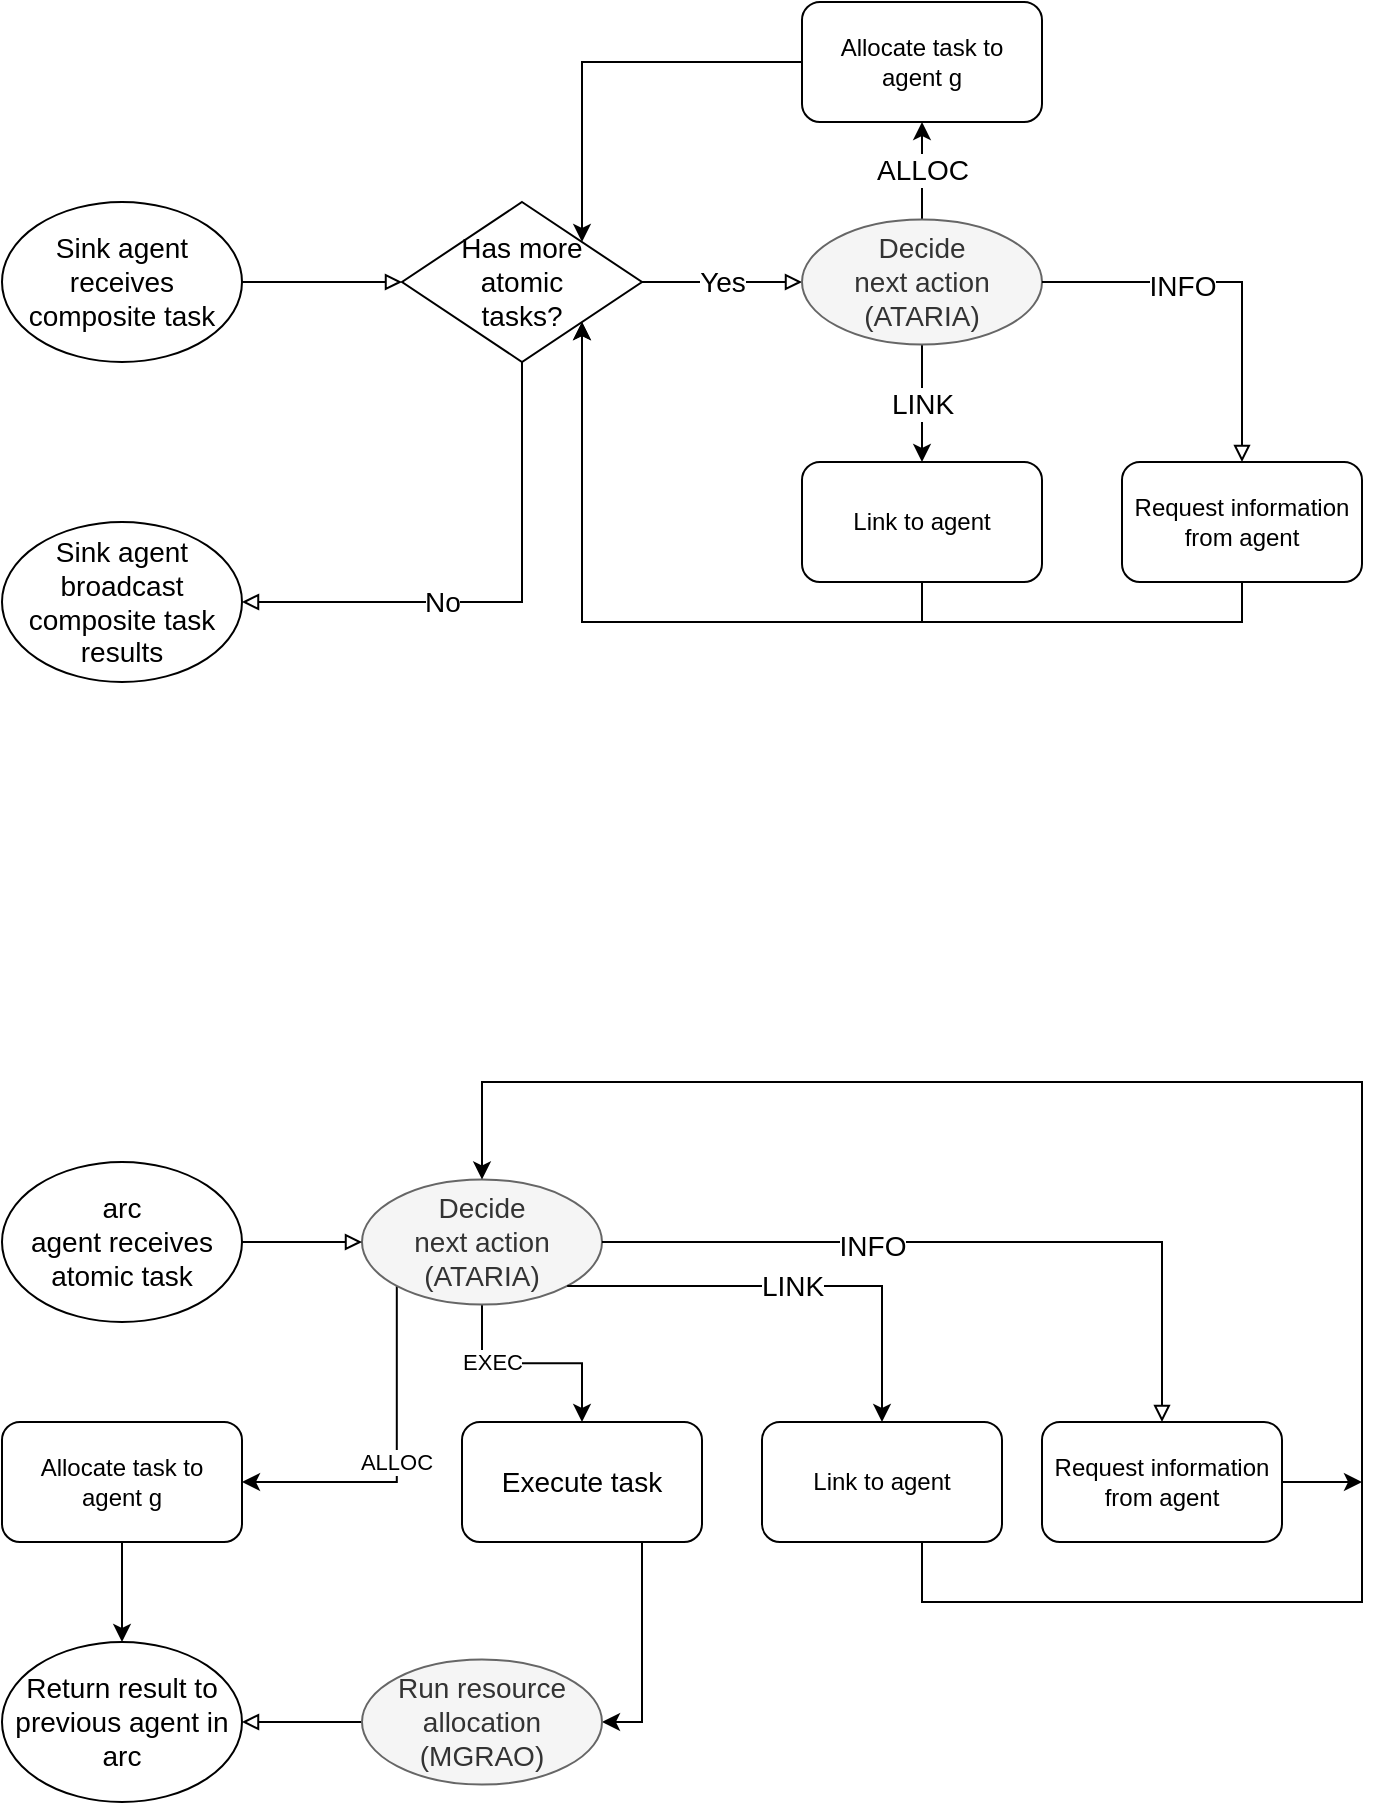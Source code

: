<mxfile version="13.0.3" type="device"><diagram id="C5RBs43oDa-KdzZeNtuy" name="Page-1"><mxGraphModel dx="2407" dy="2343" grid="1" gridSize="10" guides="1" tooltips="1" connect="1" arrows="1" fold="1" page="1" pageScale="1" pageWidth="827" pageHeight="1169" math="1" shadow="0"><root><mxCell id="WIyWlLk6GJQsqaUBKTNV-0"/><mxCell id="WIyWlLk6GJQsqaUBKTNV-1" parent="WIyWlLk6GJQsqaUBKTNV-0"/><mxCell id="ssV2FOtLgtWsP6kgQDFu-53" style="edgeStyle=orthogonalEdgeStyle;rounded=0;orthogonalLoop=1;jettySize=auto;html=1;entryX=0;entryY=0.5;entryDx=0;entryDy=0;endArrow=block;endFill=0;fontSize=14;" parent="WIyWlLk6GJQsqaUBKTNV-1" source="ssV2FOtLgtWsP6kgQDFu-0" target="ssV2FOtLgtWsP6kgQDFu-52" edge="1"><mxGeometry relative="1" as="geometry"/></mxCell><mxCell id="ssV2FOtLgtWsP6kgQDFu-0" value="Sink agent receives composite task" style="ellipse;whiteSpace=wrap;html=1;fontSize=14;" parent="WIyWlLk6GJQsqaUBKTNV-1" vertex="1"><mxGeometry x="-40" y="-640" width="120" height="80" as="geometry"/></mxCell><mxCell id="ssV2FOtLgtWsP6kgQDFu-27" value="Yes" style="edgeStyle=orthogonalEdgeStyle;rounded=0;orthogonalLoop=1;jettySize=auto;html=1;entryX=0;entryY=0.5;entryDx=0;entryDy=0;endArrow=block;endFill=0;exitX=1;exitY=0.5;exitDx=0;exitDy=0;fontSize=14;" parent="WIyWlLk6GJQsqaUBKTNV-1" source="ssV2FOtLgtWsP6kgQDFu-52" target="ssV2FOtLgtWsP6kgQDFu-37" edge="1"><mxGeometry relative="1" as="geometry"><mxPoint x="220" y="-560" as="sourcePoint"/><mxPoint x="220" y="-480" as="targetPoint"/></mxGeometry></mxCell><mxCell id="ujvmR3M6VsunWijk0EcX-56" value="ALLOC" style="edgeStyle=orthogonalEdgeStyle;rounded=0;orthogonalLoop=1;jettySize=auto;html=1;exitX=0.5;exitY=0;exitDx=0;exitDy=0;entryX=0.5;entryY=1;entryDx=0;entryDy=0;fontSize=14;" parent="WIyWlLk6GJQsqaUBKTNV-1" source="ssV2FOtLgtWsP6kgQDFu-37" target="ujvmR3M6VsunWijk0EcX-54" edge="1"><mxGeometry relative="1" as="geometry"/></mxCell><mxCell id="ujvmR3M6VsunWijk0EcX-57" value="LINK" style="edgeStyle=orthogonalEdgeStyle;rounded=0;orthogonalLoop=1;jettySize=auto;html=1;entryX=0.5;entryY=0;entryDx=0;entryDy=0;fontSize=14;exitX=0.5;exitY=1;exitDx=0;exitDy=0;" parent="WIyWlLk6GJQsqaUBKTNV-1" source="ssV2FOtLgtWsP6kgQDFu-37" target="ujvmR3M6VsunWijk0EcX-53" edge="1"><mxGeometry relative="1" as="geometry"/></mxCell><mxCell id="ssV2FOtLgtWsP6kgQDFu-37" value="Decide&lt;br&gt;next action (ATARIA)" style="ellipse;whiteSpace=wrap;html=1;fillColor=#f5f5f5;strokeColor=#666666;fontColor=#333333;fontStyle=0;fontSize=14;" parent="WIyWlLk6GJQsqaUBKTNV-1" vertex="1"><mxGeometry x="360" y="-631.25" width="120" height="62.5" as="geometry"/></mxCell><mxCell id="ssV2FOtLgtWsP6kgQDFu-54" value="No" style="edgeStyle=orthogonalEdgeStyle;rounded=0;orthogonalLoop=1;jettySize=auto;html=1;exitX=0.5;exitY=1;exitDx=0;exitDy=0;endArrow=block;endFill=0;entryX=1;entryY=0.5;entryDx=0;entryDy=0;fontSize=14;" parent="WIyWlLk6GJQsqaUBKTNV-1" source="ssV2FOtLgtWsP6kgQDFu-52" target="ssV2FOtLgtWsP6kgQDFu-55" edge="1"><mxGeometry x="0.231" relative="1" as="geometry"><mxPoint x="210" y="-500" as="targetPoint"/><mxPoint as="offset"/></mxGeometry></mxCell><mxCell id="ssV2FOtLgtWsP6kgQDFu-52" value="Has more&lt;br&gt;atomic&lt;br&gt;tasks?" style="rhombus;whiteSpace=wrap;html=1;fontSize=14;" parent="WIyWlLk6GJQsqaUBKTNV-1" vertex="1"><mxGeometry x="160" y="-640" width="120" height="80" as="geometry"/></mxCell><mxCell id="ssV2FOtLgtWsP6kgQDFu-55" value="Sink agent broadcast composite task results" style="ellipse;whiteSpace=wrap;html=1;fontSize=14;" parent="WIyWlLk6GJQsqaUBKTNV-1" vertex="1"><mxGeometry x="-40" y="-480" width="120" height="80" as="geometry"/></mxCell><mxCell id="ujvmR3M6VsunWijk0EcX-2" value="arc&lt;br&gt;agent receives atomic task" style="ellipse;whiteSpace=wrap;html=1;fontSize=14;" parent="WIyWlLk6GJQsqaUBKTNV-1" vertex="1"><mxGeometry x="-40" y="-160" width="120" height="80" as="geometry"/></mxCell><mxCell id="iOzu0zs6psPY8I0whM0P-2" value="ALLOC" style="edgeStyle=orthogonalEdgeStyle;rounded=0;orthogonalLoop=1;jettySize=auto;html=1;entryX=1;entryY=0.5;entryDx=0;entryDy=0;exitX=0;exitY=1;exitDx=0;exitDy=0;" edge="1" parent="WIyWlLk6GJQsqaUBKTNV-1" source="ujvmR3M6VsunWijk0EcX-7" target="ujvmR3M6VsunWijk0EcX-47"><mxGeometry relative="1" as="geometry"><Array as="points"><mxPoint x="157"/></Array></mxGeometry></mxCell><mxCell id="iOzu0zs6psPY8I0whM0P-3" style="edgeStyle=orthogonalEdgeStyle;rounded=0;orthogonalLoop=1;jettySize=auto;html=1;exitX=0.5;exitY=1;exitDx=0;exitDy=0;" edge="1" parent="WIyWlLk6GJQsqaUBKTNV-1" source="ujvmR3M6VsunWijk0EcX-7" target="ujvmR3M6VsunWijk0EcX-41"><mxGeometry relative="1" as="geometry"/></mxCell><mxCell id="iOzu0zs6psPY8I0whM0P-18" value="EXEC" style="edgeLabel;html=1;align=center;verticalAlign=middle;resizable=0;points=[];" vertex="1" connectable="0" parent="iOzu0zs6psPY8I0whM0P-3"><mxGeometry x="-0.375" y="1" relative="1" as="geometry"><mxPoint as="offset"/></mxGeometry></mxCell><mxCell id="ujvmR3M6VsunWijk0EcX-7" value="Decide&lt;br&gt;next action (ATARIA)" style="ellipse;whiteSpace=wrap;html=1;fillColor=#f5f5f5;strokeColor=#666666;fontColor=#333333;fontStyle=0;fontSize=14;" parent="WIyWlLk6GJQsqaUBKTNV-1" vertex="1"><mxGeometry x="140" y="-151.25" width="120" height="62.5" as="geometry"/></mxCell><mxCell id="ujvmR3M6VsunWijk0EcX-15" style="edgeStyle=orthogonalEdgeStyle;rounded=0;orthogonalLoop=1;jettySize=auto;html=1;exitX=0;exitY=0.5;exitDx=0;exitDy=0;endArrow=block;endFill=0;entryX=1;entryY=0.5;entryDx=0;entryDy=0;fontSize=14;" parent="WIyWlLk6GJQsqaUBKTNV-1" source="ujvmR3M6VsunWijk0EcX-45" target="ujvmR3M6VsunWijk0EcX-17" edge="1"><mxGeometry relative="1" as="geometry"><mxPoint x="100" y="8.75" as="targetPoint"/></mxGeometry></mxCell><mxCell id="ujvmR3M6VsunWijk0EcX-17" value="Return result to previous agent in arc" style="ellipse;whiteSpace=wrap;html=1;fontSize=14;" parent="WIyWlLk6GJQsqaUBKTNV-1" vertex="1"><mxGeometry x="-40" y="80" width="120" height="80" as="geometry"/></mxCell><mxCell id="iOzu0zs6psPY8I0whM0P-17" style="edgeStyle=orthogonalEdgeStyle;rounded=0;orthogonalLoop=1;jettySize=auto;html=1;exitX=0.75;exitY=1;exitDx=0;exitDy=0;entryX=1;entryY=0.5;entryDx=0;entryDy=0;" edge="1" parent="WIyWlLk6GJQsqaUBKTNV-1" source="ujvmR3M6VsunWijk0EcX-41" target="ujvmR3M6VsunWijk0EcX-45"><mxGeometry relative="1" as="geometry"/></mxCell><mxCell id="ujvmR3M6VsunWijk0EcX-41" value="Execute task" style="rounded=1;whiteSpace=wrap;html=1;fontSize=14;" parent="WIyWlLk6GJQsqaUBKTNV-1" vertex="1"><mxGeometry x="190" y="-30" width="120" height="60" as="geometry"/></mxCell><mxCell id="iOzu0zs6psPY8I0whM0P-0" style="edgeStyle=orthogonalEdgeStyle;rounded=0;orthogonalLoop=1;jettySize=auto;html=1;entryX=0.5;entryY=0;entryDx=0;entryDy=0;" edge="1" parent="WIyWlLk6GJQsqaUBKTNV-1" source="ujvmR3M6VsunWijk0EcX-47" target="ujvmR3M6VsunWijk0EcX-17"><mxGeometry relative="1" as="geometry"/></mxCell><mxCell id="ujvmR3M6VsunWijk0EcX-47" value="Allocate task to&lt;br&gt;agent g" style="rounded=1;whiteSpace=wrap;html=1;" parent="WIyWlLk6GJQsqaUBKTNV-1" vertex="1"><mxGeometry x="-40" y="-30" width="120" height="60" as="geometry"/></mxCell><mxCell id="ujvmR3M6VsunWijk0EcX-60" style="edgeStyle=orthogonalEdgeStyle;rounded=0;orthogonalLoop=1;jettySize=auto;html=1;exitX=0.5;exitY=1;exitDx=0;exitDy=0;entryX=1;entryY=1;entryDx=0;entryDy=0;fontSize=14;" parent="WIyWlLk6GJQsqaUBKTNV-1" source="ujvmR3M6VsunWijk0EcX-51" target="ssV2FOtLgtWsP6kgQDFu-52" edge="1"><mxGeometry relative="1" as="geometry"/></mxCell><mxCell id="ujvmR3M6VsunWijk0EcX-51" value="Request information from agent" style="rounded=1;whiteSpace=wrap;html=1;" parent="WIyWlLk6GJQsqaUBKTNV-1" vertex="1"><mxGeometry x="520" y="-510" width="120" height="60" as="geometry"/></mxCell><mxCell id="ujvmR3M6VsunWijk0EcX-52" style="edgeStyle=orthogonalEdgeStyle;rounded=0;orthogonalLoop=1;jettySize=auto;html=1;entryX=0.5;entryY=0;entryDx=0;entryDy=0;endArrow=block;endFill=0;fontSize=14;" parent="WIyWlLk6GJQsqaUBKTNV-1" source="ssV2FOtLgtWsP6kgQDFu-37" target="ujvmR3M6VsunWijk0EcX-51" edge="1"><mxGeometry relative="1" as="geometry"><mxPoint x="480.0" y="-599.9" as="sourcePoint"/><mxPoint x="800" y="-600" as="targetPoint"/></mxGeometry></mxCell><mxCell id="ujvmR3M6VsunWijk0EcX-62" value="INFO" style="edgeLabel;html=1;align=center;verticalAlign=middle;resizable=0;points=[];fontSize=14;" parent="ujvmR3M6VsunWijk0EcX-52" vertex="1" connectable="0"><mxGeometry x="-0.279" y="-2" relative="1" as="geometry"><mxPoint x="1" as="offset"/></mxGeometry></mxCell><mxCell id="ujvmR3M6VsunWijk0EcX-59" style="edgeStyle=orthogonalEdgeStyle;rounded=0;orthogonalLoop=1;jettySize=auto;html=1;exitX=0.5;exitY=1;exitDx=0;exitDy=0;entryX=1;entryY=1;entryDx=0;entryDy=0;fontSize=14;" parent="WIyWlLk6GJQsqaUBKTNV-1" source="ujvmR3M6VsunWijk0EcX-53" target="ssV2FOtLgtWsP6kgQDFu-52" edge="1"><mxGeometry relative="1" as="geometry"/></mxCell><mxCell id="ujvmR3M6VsunWijk0EcX-53" value="Link to agent" style="rounded=1;whiteSpace=wrap;html=1;" parent="WIyWlLk6GJQsqaUBKTNV-1" vertex="1"><mxGeometry x="360" y="-510" width="120" height="60" as="geometry"/></mxCell><mxCell id="ujvmR3M6VsunWijk0EcX-58" style="edgeStyle=orthogonalEdgeStyle;rounded=0;orthogonalLoop=1;jettySize=auto;html=1;exitX=0;exitY=0.5;exitDx=0;exitDy=0;fontSize=14;entryX=1;entryY=0;entryDx=0;entryDy=0;" parent="WIyWlLk6GJQsqaUBKTNV-1" source="ujvmR3M6VsunWijk0EcX-54" target="ssV2FOtLgtWsP6kgQDFu-52" edge="1"><mxGeometry relative="1" as="geometry"><mxPoint x="200" y="-780" as="targetPoint"/></mxGeometry></mxCell><mxCell id="ujvmR3M6VsunWijk0EcX-54" value="Allocate task to&lt;br&gt;agent g" style="rounded=1;whiteSpace=wrap;html=1;" parent="WIyWlLk6GJQsqaUBKTNV-1" vertex="1"><mxGeometry x="360" y="-740" width="120" height="60" as="geometry"/></mxCell><mxCell id="ujvmR3M6VsunWijk0EcX-45" value="Run resource allocation&lt;br style=&quot;font-size: 14px&quot;&gt;(MGRAO)" style="ellipse;whiteSpace=wrap;html=1;fillColor=#f5f5f5;strokeColor=#666666;fontColor=#333333;fontStyle=0;fontSize=14;" parent="WIyWlLk6GJQsqaUBKTNV-1" vertex="1"><mxGeometry x="140" y="88.75" width="120" height="62.5" as="geometry"/></mxCell><mxCell id="ujvmR3M6VsunWijk0EcX-63" style="edgeStyle=orthogonalEdgeStyle;rounded=0;orthogonalLoop=1;jettySize=auto;html=1;entryX=0;entryY=0.5;entryDx=0;entryDy=0;endArrow=block;endFill=0;fontSize=14;exitX=1;exitY=0.5;exitDx=0;exitDy=0;" parent="WIyWlLk6GJQsqaUBKTNV-1" source="ujvmR3M6VsunWijk0EcX-2" target="ujvmR3M6VsunWijk0EcX-7" edge="1"><mxGeometry relative="1" as="geometry"><mxPoint x="100" y="-121.25" as="sourcePoint"/><mxPoint x="140" y="-120" as="targetPoint"/></mxGeometry></mxCell><mxCell id="iOzu0zs6psPY8I0whM0P-10" value="LINK" style="edgeStyle=orthogonalEdgeStyle;rounded=0;orthogonalLoop=1;jettySize=auto;html=1;entryX=0.5;entryY=0;entryDx=0;entryDy=0;fontSize=14;exitX=1;exitY=1;exitDx=0;exitDy=0;" edge="1" parent="WIyWlLk6GJQsqaUBKTNV-1" target="iOzu0zs6psPY8I0whM0P-14" source="ujvmR3M6VsunWijk0EcX-7"><mxGeometry relative="1" as="geometry"><mxPoint x="500" y="-128.75" as="sourcePoint"/></mxGeometry></mxCell><mxCell id="iOzu0zs6psPY8I0whM0P-21" style="edgeStyle=orthogonalEdgeStyle;rounded=0;orthogonalLoop=1;jettySize=auto;html=1;" edge="1" parent="WIyWlLk6GJQsqaUBKTNV-1" source="iOzu0zs6psPY8I0whM0P-11"><mxGeometry relative="1" as="geometry"><mxPoint x="640" as="targetPoint"/></mxGeometry></mxCell><mxCell id="iOzu0zs6psPY8I0whM0P-11" value="Request information from agent" style="rounded=1;whiteSpace=wrap;html=1;" vertex="1" parent="WIyWlLk6GJQsqaUBKTNV-1"><mxGeometry x="480" y="-30" width="120" height="60" as="geometry"/></mxCell><mxCell id="iOzu0zs6psPY8I0whM0P-12" style="edgeStyle=orthogonalEdgeStyle;rounded=0;orthogonalLoop=1;jettySize=auto;html=1;entryX=0.5;entryY=0;entryDx=0;entryDy=0;endArrow=block;endFill=0;fontSize=14;exitX=1;exitY=0.5;exitDx=0;exitDy=0;" edge="1" parent="WIyWlLk6GJQsqaUBKTNV-1" target="iOzu0zs6psPY8I0whM0P-11" source="ujvmR3M6VsunWijk0EcX-7"><mxGeometry relative="1" as="geometry"><mxPoint x="560" y="-160" as="sourcePoint"/><mxPoint x="880" y="-160" as="targetPoint"/></mxGeometry></mxCell><mxCell id="iOzu0zs6psPY8I0whM0P-13" value="INFO" style="edgeLabel;html=1;align=center;verticalAlign=middle;resizable=0;points=[];fontSize=14;" vertex="1" connectable="0" parent="iOzu0zs6psPY8I0whM0P-12"><mxGeometry x="-0.279" y="-2" relative="1" as="geometry"><mxPoint x="1" as="offset"/></mxGeometry></mxCell><mxCell id="iOzu0zs6psPY8I0whM0P-20" style="edgeStyle=orthogonalEdgeStyle;rounded=0;orthogonalLoop=1;jettySize=auto;html=1;exitX=0.5;exitY=1;exitDx=0;exitDy=0;entryX=0.5;entryY=0;entryDx=0;entryDy=0;" edge="1" parent="WIyWlLk6GJQsqaUBKTNV-1" source="iOzu0zs6psPY8I0whM0P-14" target="ujvmR3M6VsunWijk0EcX-7"><mxGeometry relative="1" as="geometry"><Array as="points"><mxPoint x="420" y="30"/><mxPoint x="420" y="60"/><mxPoint x="640" y="60"/><mxPoint x="640" y="-200"/><mxPoint x="200" y="-200"/></Array></mxGeometry></mxCell><mxCell id="iOzu0zs6psPY8I0whM0P-14" value="Link to agent" style="rounded=1;whiteSpace=wrap;html=1;" vertex="1" parent="WIyWlLk6GJQsqaUBKTNV-1"><mxGeometry x="340" y="-30" width="120" height="60" as="geometry"/></mxCell></root></mxGraphModel></diagram></mxfile>